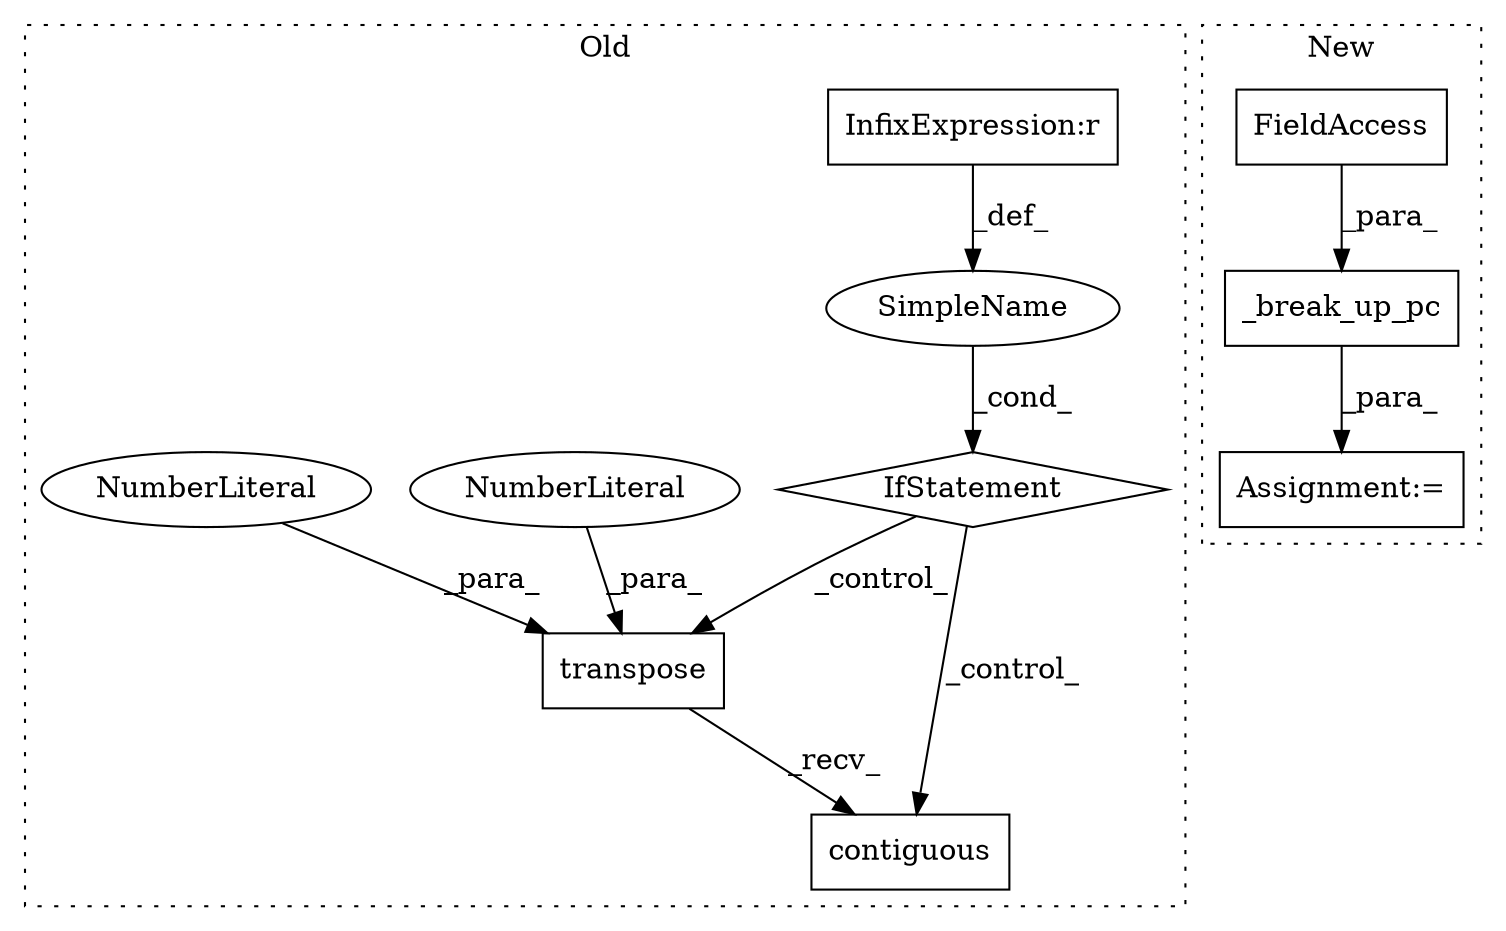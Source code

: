 digraph G {
subgraph cluster0 {
1 [label="transpose" a="32" s="2633,2646" l="10,1" shape="box"];
3 [label="NumberLiteral" a="34" s="2643" l="1" shape="ellipse"];
4 [label="InfixExpression:r" a="27" s="2614" l="4" shape="box"];
5 [label="NumberLiteral" a="34" s="2645" l="1" shape="ellipse"];
6 [label="SimpleName" a="42" s="" l="" shape="ellipse"];
7 [label="contiguous" a="32" s="2648" l="12" shape="box"];
9 [label="IfStatement" a="25" s="2623" l="3" shape="diamond"];
label = "Old";
style="dotted";
}
subgraph cluster1 {
2 [label="_break_up_pc" a="32" s="2693,2716" l="13,1" shape="box"];
8 [label="FieldAccess" a="22" s="2706" l="10" shape="box"];
10 [label="Assignment:=" a="7" s="2686" l="2" shape="box"];
label = "New";
style="dotted";
}
1 -> 7 [label="_recv_"];
2 -> 10 [label="_para_"];
3 -> 1 [label="_para_"];
4 -> 6 [label="_def_"];
5 -> 1 [label="_para_"];
6 -> 9 [label="_cond_"];
8 -> 2 [label="_para_"];
9 -> 1 [label="_control_"];
9 -> 7 [label="_control_"];
}